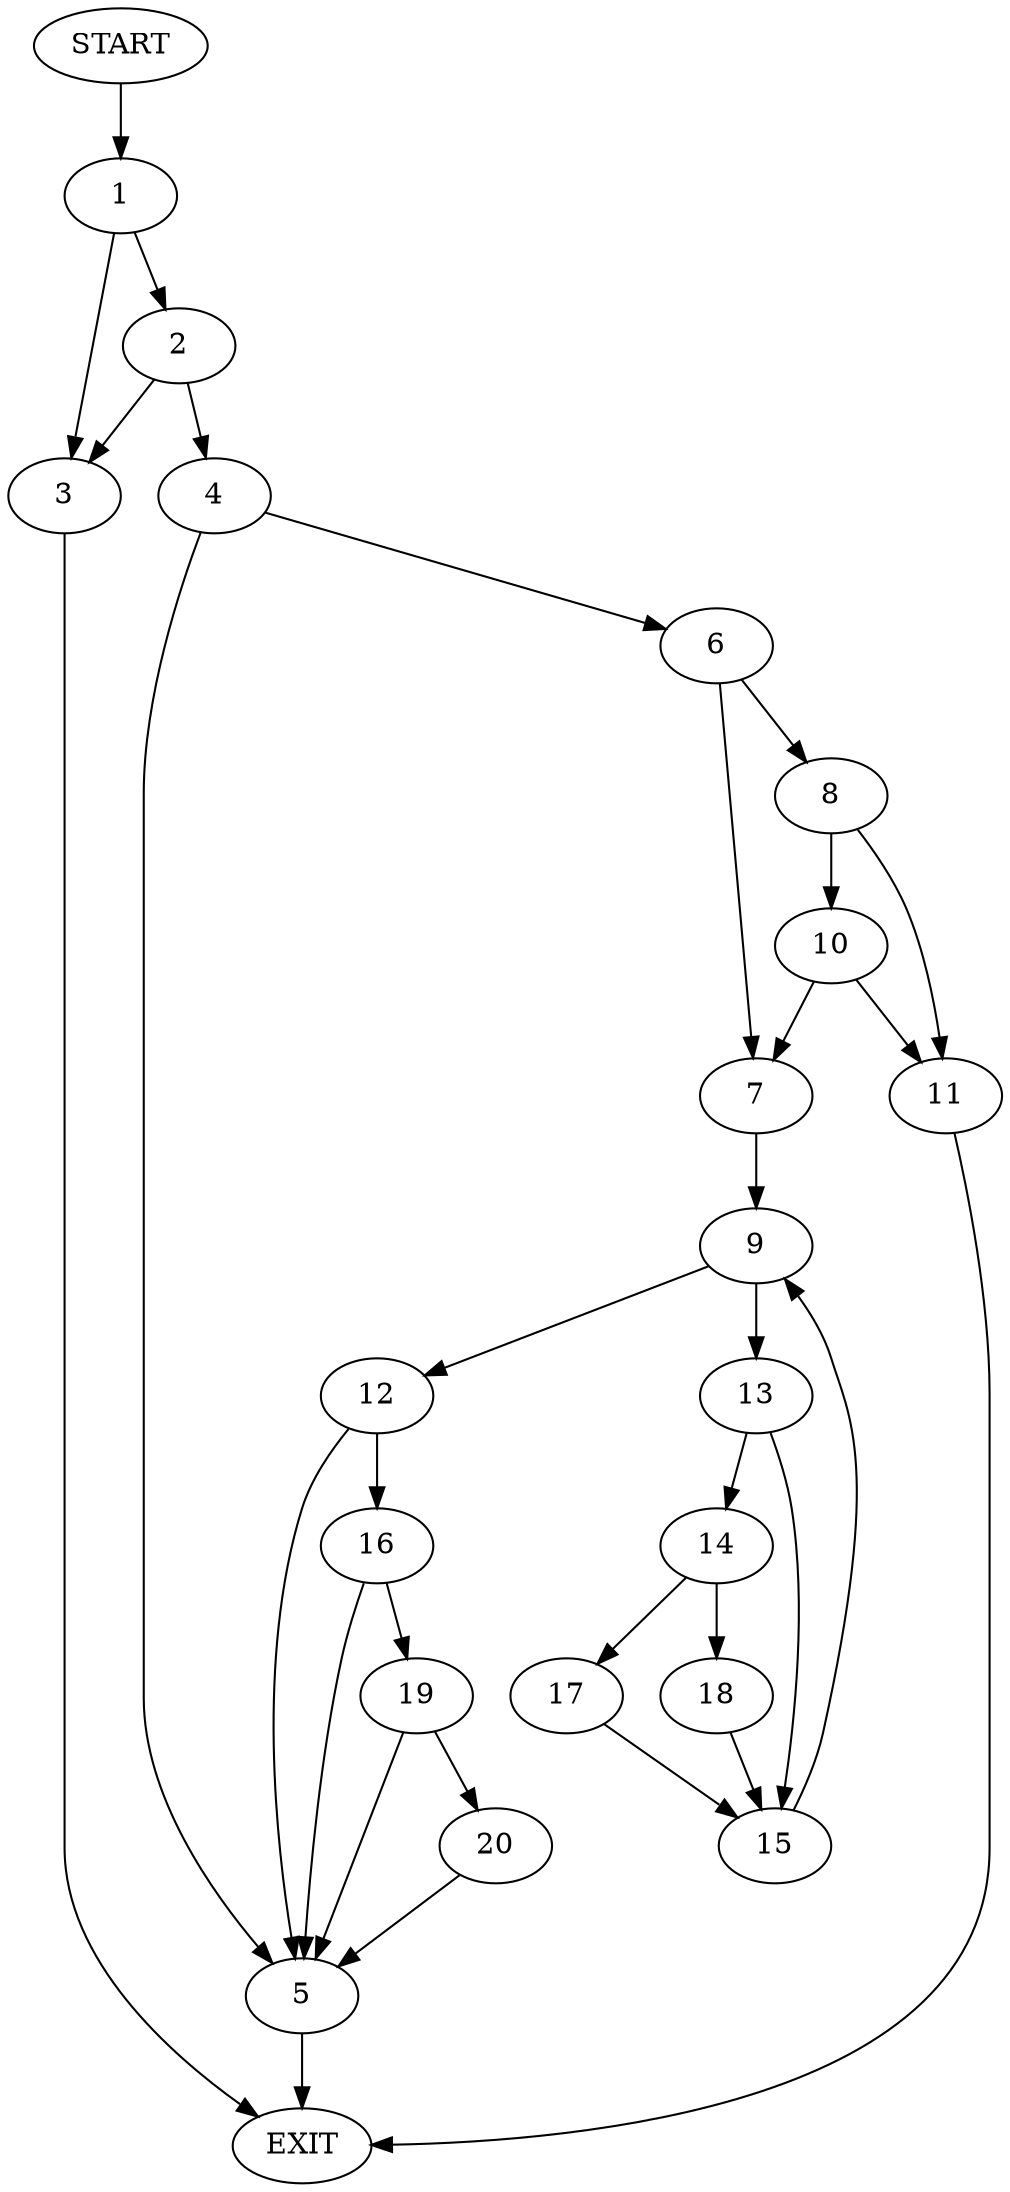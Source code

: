 digraph {
0 [label="START"]
21 [label="EXIT"]
0 -> 1
1 -> 2
1 -> 3
2 -> 4
2 -> 3
3 -> 21
4 -> 5
4 -> 6
5 -> 21
6 -> 7
6 -> 8
7 -> 9
8 -> 10
8 -> 11
11 -> 21
10 -> 7
10 -> 11
9 -> 12
9 -> 13
13 -> 14
13 -> 15
12 -> 16
12 -> 5
14 -> 17
14 -> 18
15 -> 9
17 -> 15
18 -> 15
16 -> 19
16 -> 5
19 -> 5
19 -> 20
20 -> 5
}
